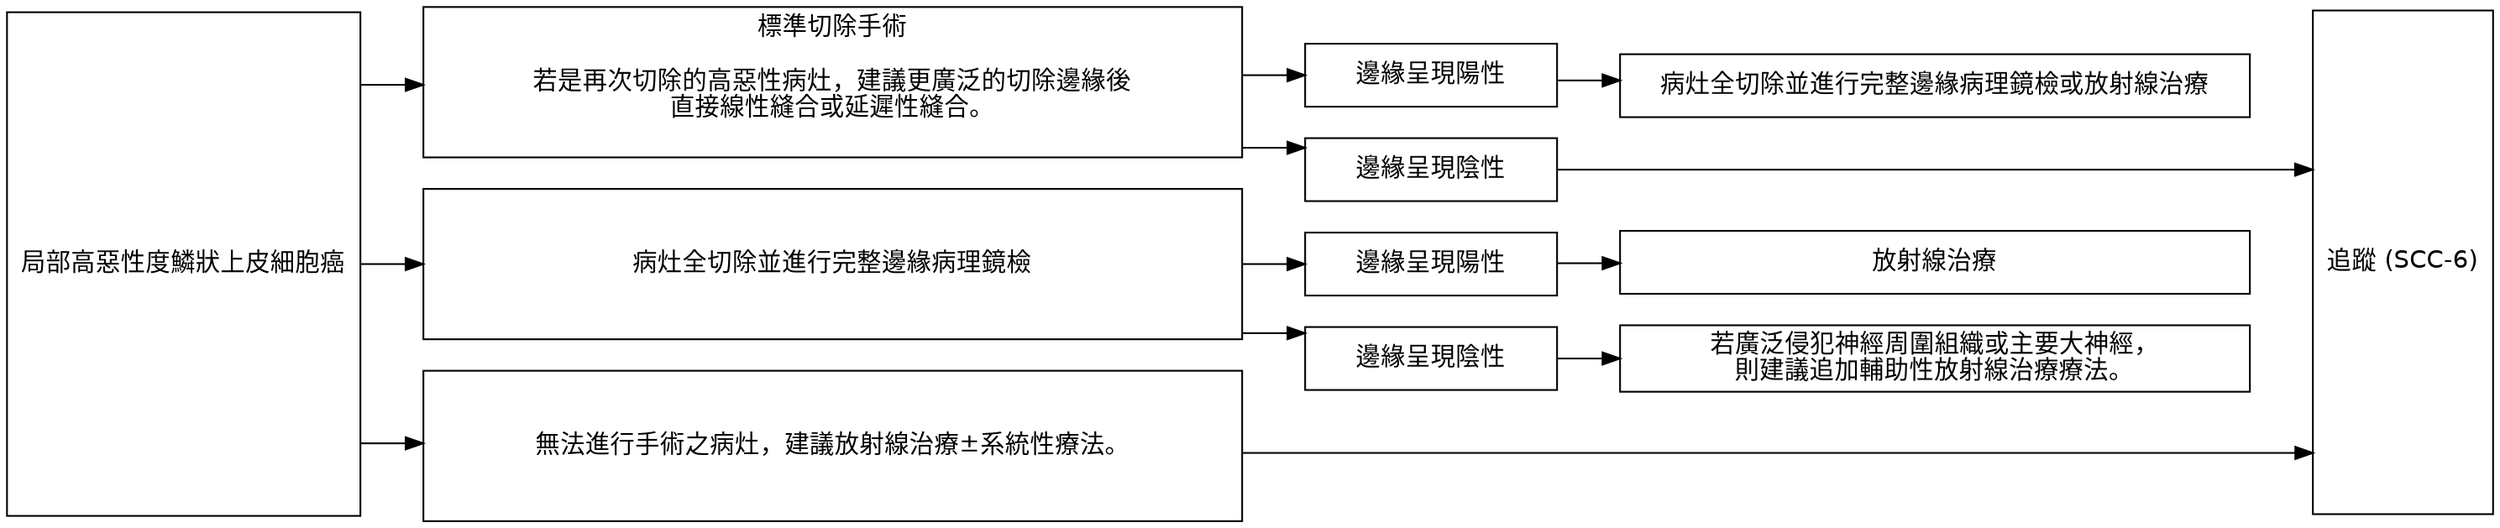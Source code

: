 digraph {
  graph [rankdir = LR; splines=ortho; overlap=false]
  node [shape = box, fontname = Helvetica]

  high -> {tx1 tx2 tx3}
          tx1 -> {bo2 bo1}
                bo1 -> fu
                bo2 -> tx11
                       tx11 -> fu [style = invis]
          tx2 -> {bo4 bo3}
                bo3 -> tx21
                       tx21 -> fu [style = invis]
                bo4 -> tx22
                       tx22 -> fu [style = invis]
          tx3 -> fu
  
  high [label = 局部高惡性度鱗狀上皮細胞癌; height = 4]
  tx1 [label = "標準切除手術\n
若是再次切除的高惡性病灶，建議更廣泛的切除邊緣後\n直接線性縫合或延遲性縫合。\n
";
width = 6.5; height = 1.2]
  tx11 [label = 病灶全切除並進行完整邊緣病理鏡檢或放射線治療; width = 5]
  tx2  [label = 病灶全切除並進行完整邊緣病理鏡檢; width = 6.5; height = 1.2]
  tx21 [label = "若廣泛侵犯神經周圍組織或主要大神經，\n則建議追加輔助性放射線治療療法。";
  width = 5]
  tx22 [label = 放射線治療; width=5]
  tx3 [label = 無法進行手術之病灶，建議放射線治療±系統性療法。; width = 6.5; height = 1.2]
  fu [label = "追蹤 (SCC-6)"; height = 4]

  {rank = same; tx1; tx2; tx3}
  {rank = same; bo1; bo2; bo3; bo4}
  {rank = same; tx11; tx21; tx22}
  
  bo1 [label = 邊緣呈現陰性; width=2]
  bo2 [label = 邊緣呈現陽性; width=2]
  bo3 [label = 邊緣呈現陰性; width=2]
  bo4 [label = 邊緣呈現陽性; width=2]

}
